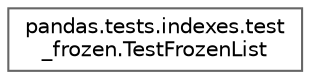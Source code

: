 digraph "Graphical Class Hierarchy"
{
 // LATEX_PDF_SIZE
  bgcolor="transparent";
  edge [fontname=Helvetica,fontsize=10,labelfontname=Helvetica,labelfontsize=10];
  node [fontname=Helvetica,fontsize=10,shape=box,height=0.2,width=0.4];
  rankdir="LR";
  Node0 [id="Node000000",label="pandas.tests.indexes.test\l_frozen.TestFrozenList",height=0.2,width=0.4,color="grey40", fillcolor="white", style="filled",URL="$d4/d42/classpandas_1_1tests_1_1indexes_1_1test__frozen_1_1TestFrozenList.html",tooltip=" "];
}
